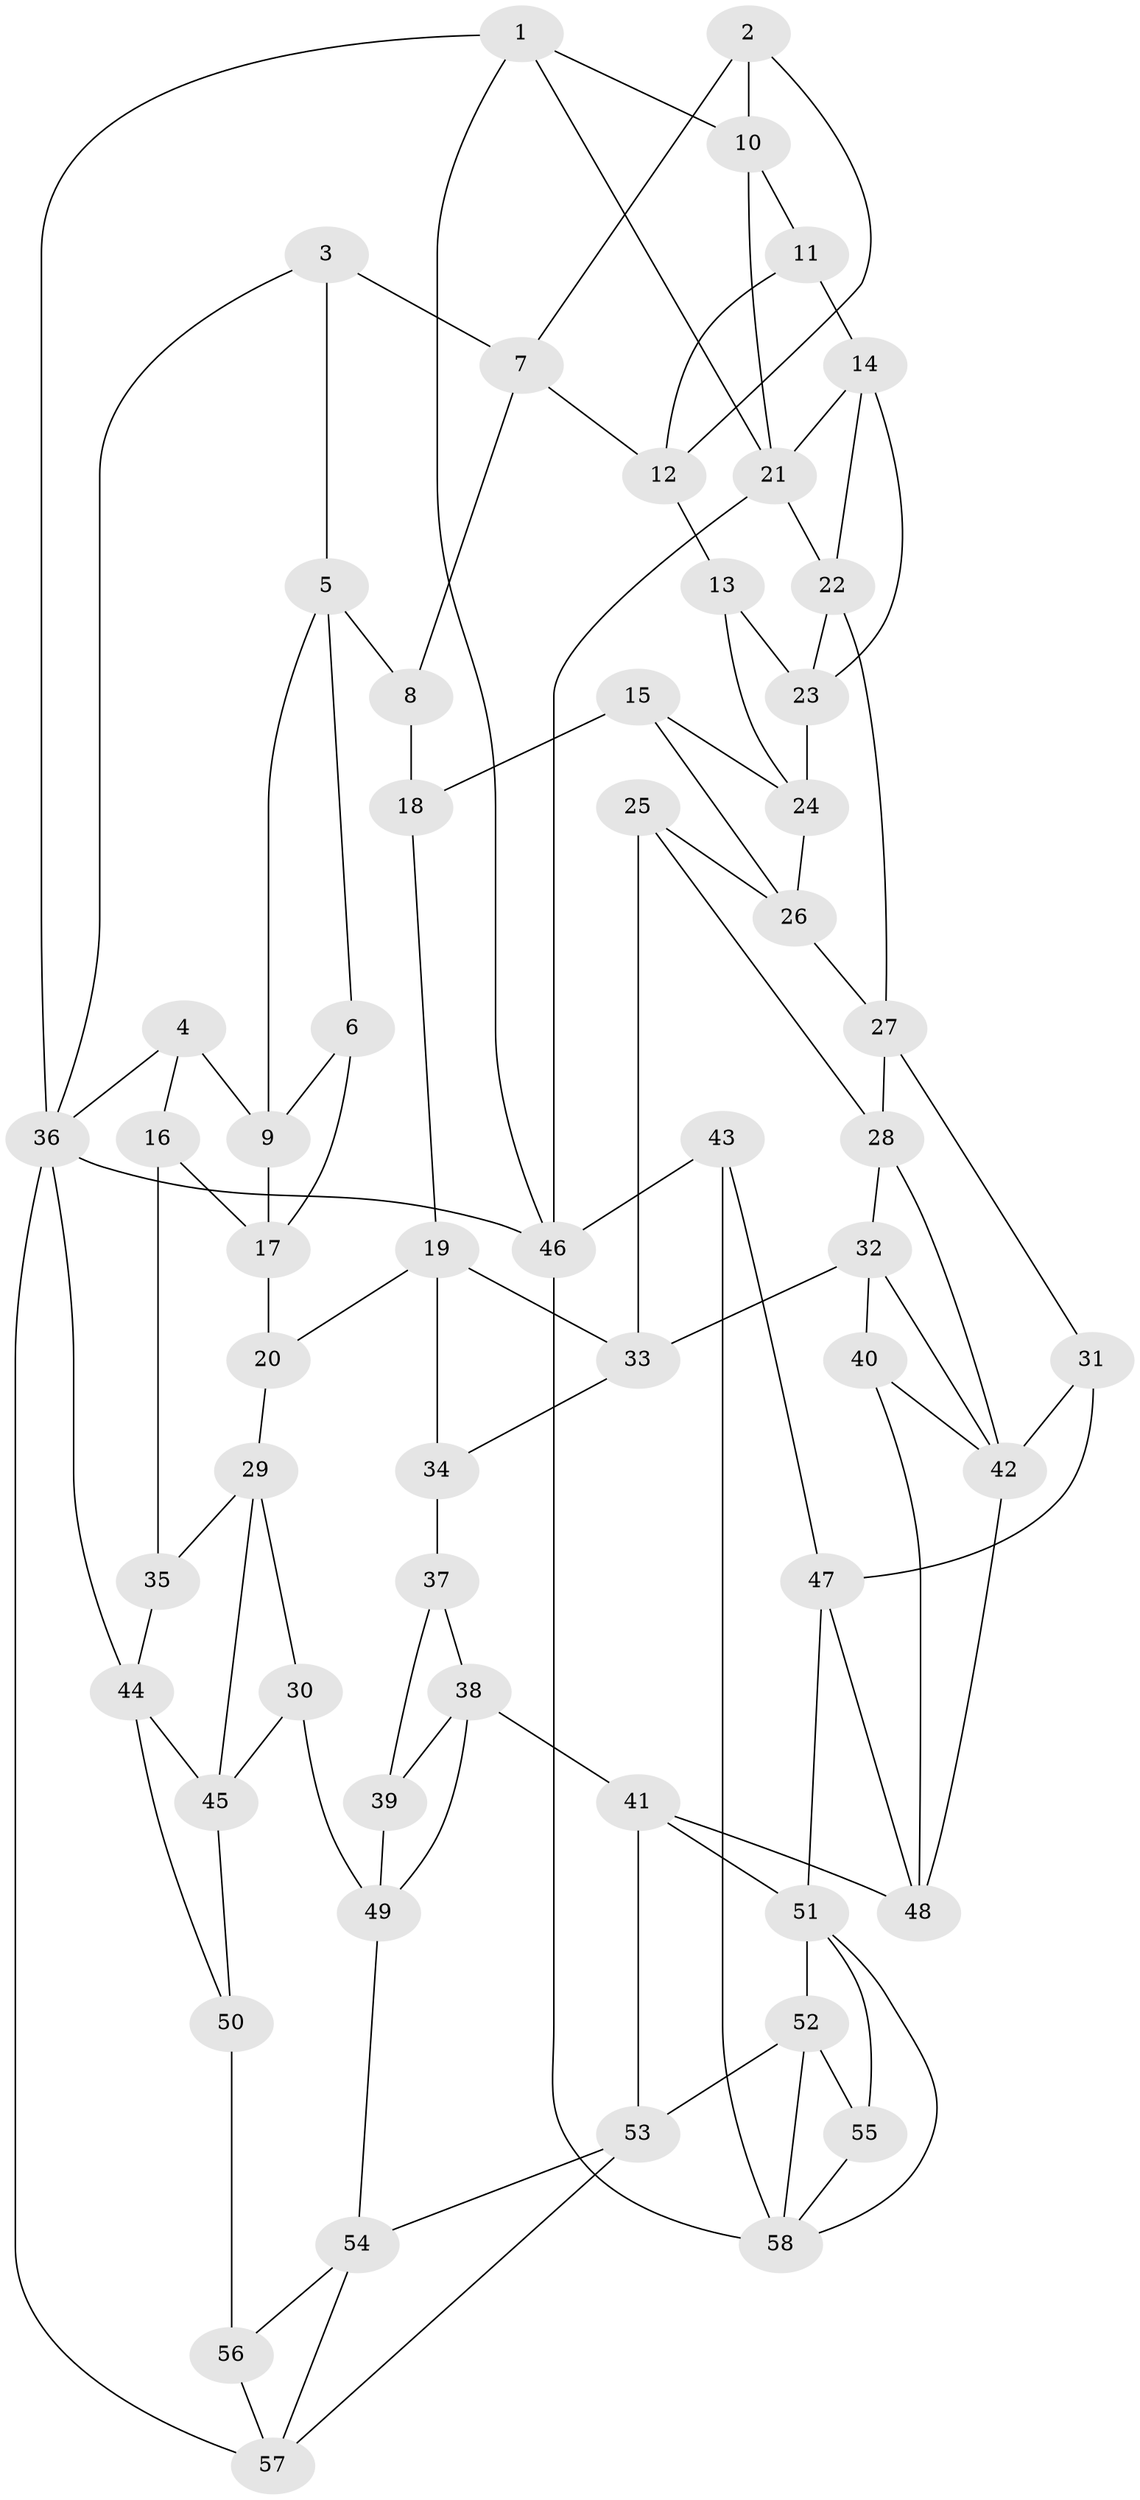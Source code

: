 // original degree distribution, {3: 0.02586206896551724, 5: 0.5431034482758621, 6: 0.21551724137931033, 4: 0.21551724137931033}
// Generated by graph-tools (version 1.1) at 2025/03/03/09/25 03:03:13]
// undirected, 58 vertices, 108 edges
graph export_dot {
graph [start="1"]
  node [color=gray90,style=filled];
  1;
  2;
  3;
  4;
  5;
  6;
  7;
  8;
  9;
  10;
  11;
  12;
  13;
  14;
  15;
  16;
  17;
  18;
  19;
  20;
  21;
  22;
  23;
  24;
  25;
  26;
  27;
  28;
  29;
  30;
  31;
  32;
  33;
  34;
  35;
  36;
  37;
  38;
  39;
  40;
  41;
  42;
  43;
  44;
  45;
  46;
  47;
  48;
  49;
  50;
  51;
  52;
  53;
  54;
  55;
  56;
  57;
  58;
  1 -- 10 [weight=1.0];
  1 -- 21 [weight=1.0];
  1 -- 36 [weight=1.0];
  1 -- 46 [weight=1.0];
  2 -- 7 [weight=1.0];
  2 -- 10 [weight=1.0];
  2 -- 12 [weight=1.0];
  3 -- 5 [weight=1.0];
  3 -- 7 [weight=1.0];
  3 -- 36 [weight=1.0];
  4 -- 9 [weight=1.0];
  4 -- 16 [weight=1.0];
  4 -- 36 [weight=1.0];
  5 -- 6 [weight=1.0];
  5 -- 8 [weight=1.0];
  5 -- 9 [weight=1.0];
  6 -- 9 [weight=1.0];
  6 -- 17 [weight=1.0];
  7 -- 8 [weight=1.0];
  7 -- 12 [weight=1.0];
  8 -- 18 [weight=2.0];
  9 -- 17 [weight=1.0];
  10 -- 11 [weight=1.0];
  10 -- 21 [weight=1.0];
  11 -- 12 [weight=1.0];
  11 -- 14 [weight=1.0];
  12 -- 13 [weight=1.0];
  13 -- 23 [weight=1.0];
  13 -- 24 [weight=1.0];
  14 -- 21 [weight=1.0];
  14 -- 22 [weight=1.0];
  14 -- 23 [weight=1.0];
  15 -- 18 [weight=1.0];
  15 -- 24 [weight=1.0];
  15 -- 26 [weight=1.0];
  16 -- 17 [weight=1.0];
  16 -- 35 [weight=2.0];
  17 -- 20 [weight=1.0];
  18 -- 19 [weight=1.0];
  19 -- 20 [weight=1.0];
  19 -- 33 [weight=1.0];
  19 -- 34 [weight=1.0];
  20 -- 29 [weight=1.0];
  21 -- 22 [weight=1.0];
  21 -- 46 [weight=1.0];
  22 -- 23 [weight=1.0];
  22 -- 27 [weight=1.0];
  23 -- 24 [weight=1.0];
  24 -- 26 [weight=1.0];
  25 -- 26 [weight=1.0];
  25 -- 28 [weight=1.0];
  25 -- 33 [weight=1.0];
  26 -- 27 [weight=1.0];
  27 -- 28 [weight=1.0];
  27 -- 31 [weight=1.0];
  28 -- 32 [weight=1.0];
  28 -- 42 [weight=1.0];
  29 -- 30 [weight=1.0];
  29 -- 35 [weight=1.0];
  29 -- 45 [weight=1.0];
  30 -- 45 [weight=1.0];
  30 -- 49 [weight=1.0];
  31 -- 42 [weight=2.0];
  31 -- 47 [weight=1.0];
  32 -- 33 [weight=1.0];
  32 -- 40 [weight=1.0];
  32 -- 42 [weight=1.0];
  33 -- 34 [weight=1.0];
  34 -- 37 [weight=2.0];
  35 -- 44 [weight=1.0];
  36 -- 44 [weight=1.0];
  36 -- 46 [weight=1.0];
  36 -- 57 [weight=1.0];
  37 -- 38 [weight=1.0];
  37 -- 39 [weight=2.0];
  38 -- 39 [weight=1.0];
  38 -- 41 [weight=1.0];
  38 -- 49 [weight=1.0];
  39 -- 49 [weight=1.0];
  40 -- 42 [weight=1.0];
  40 -- 48 [weight=1.0];
  41 -- 48 [weight=1.0];
  41 -- 51 [weight=1.0];
  41 -- 53 [weight=1.0];
  42 -- 48 [weight=1.0];
  43 -- 46 [weight=1.0];
  43 -- 47 [weight=1.0];
  43 -- 58 [weight=1.0];
  44 -- 45 [weight=1.0];
  44 -- 50 [weight=1.0];
  45 -- 50 [weight=1.0];
  46 -- 58 [weight=1.0];
  47 -- 48 [weight=1.0];
  47 -- 51 [weight=1.0];
  49 -- 54 [weight=1.0];
  50 -- 56 [weight=2.0];
  51 -- 52 [weight=1.0];
  51 -- 55 [weight=1.0];
  51 -- 58 [weight=1.0];
  52 -- 53 [weight=1.0];
  52 -- 55 [weight=1.0];
  52 -- 58 [weight=1.0];
  53 -- 54 [weight=1.0];
  53 -- 57 [weight=1.0];
  54 -- 56 [weight=1.0];
  54 -- 57 [weight=1.0];
  55 -- 58 [weight=1.0];
  56 -- 57 [weight=1.0];
}
